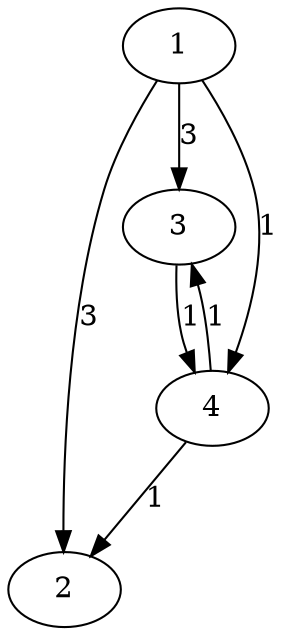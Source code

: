 digraph {
    1 -> 2[label="3", weight="3"];
    1 -> 3[label="3", weight="3"];
    1 -> 4[label="1", weight="1"];
    3 -> 4[label="1", weight="1"];
    4 -> 2[label="1", weight="1"];
    4 -> 3[label="1", weight="1"];
}
